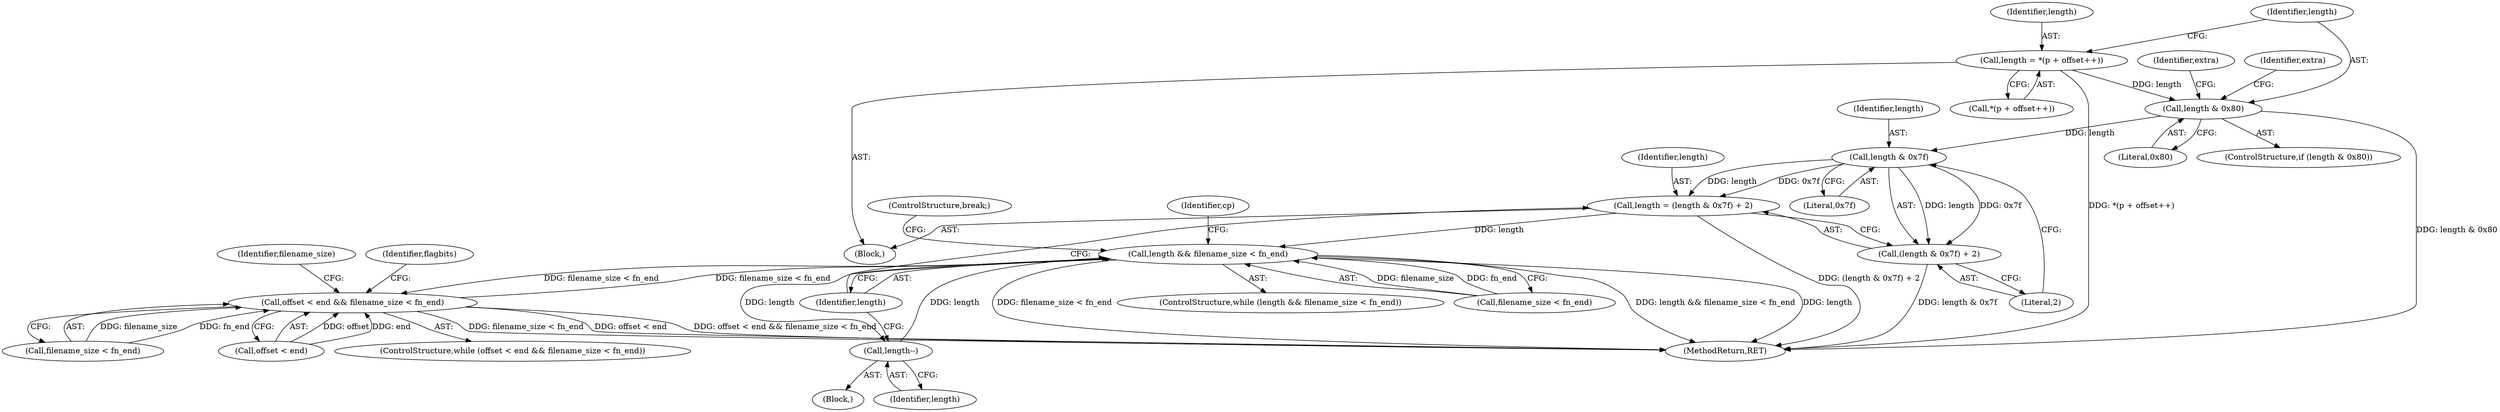 digraph "0_libarchive_bfcfe6f04ed20db2504db8a254d1f40a1d84eb28_0@integer" {
"1000858" [label="(Call,length = *(p + offset++))"];
"1000866" [label="(Call,length & 0x80)"];
"1000891" [label="(Call,length & 0x7f)"];
"1000888" [label="(Call,length = (length & 0x7f) + 2)"];
"1000896" [label="(Call,length && filename_size < fn_end)"];
"1000760" [label="(Call,offset < end && filename_size < fn_end)"];
"1000924" [label="(Call,length--)"];
"1000890" [label="(Call,(length & 0x7f) + 2)"];
"1000871" [label="(Identifier,extra)"];
"1000893" [label="(Literal,0x7f)"];
"1000898" [label="(Call,filename_size < fn_end)"];
"1000859" [label="(Identifier,length)"];
"1001754" [label="(MethodReturn,RET)"];
"1000889" [label="(Identifier,length)"];
"1000901" [label="(Block,)"];
"1000865" [label="(ControlStructure,if (length & 0x80))"];
"1000897" [label="(Identifier,length)"];
"1000759" [label="(ControlStructure,while (offset < end && filename_size < fn_end))"];
"1000895" [label="(ControlStructure,while (length && filename_size < fn_end))"];
"1000896" [label="(Call,length && filename_size < fn_end)"];
"1000884" [label="(Identifier,extra)"];
"1000892" [label="(Identifier,length)"];
"1000866" [label="(Call,length & 0x80)"];
"1000868" [label="(Literal,0x80)"];
"1000764" [label="(Call,filename_size < fn_end)"];
"1000894" [label="(Literal,2)"];
"1000890" [label="(Call,(length & 0x7f) + 2)"];
"1000760" [label="(Call,offset < end && filename_size < fn_end)"];
"1000925" [label="(Identifier,length)"];
"1000888" [label="(Call,length = (length & 0x7f) + 2)"];
"1000924" [label="(Call,length--)"];
"1000854" [label="(Block,)"];
"1000858" [label="(Call,length = *(p + offset++))"];
"1000929" [label="(Identifier,filename_size)"];
"1000761" [label="(Call,offset < end)"];
"1000904" [label="(Identifier,cp)"];
"1000891" [label="(Call,length & 0x7f)"];
"1000860" [label="(Call,*(p + offset++))"];
"1000926" [label="(ControlStructure,break;)"];
"1000867" [label="(Identifier,length)"];
"1000770" [label="(Identifier,flagbits)"];
"1000858" -> "1000854"  [label="AST: "];
"1000858" -> "1000860"  [label="CFG: "];
"1000859" -> "1000858"  [label="AST: "];
"1000860" -> "1000858"  [label="AST: "];
"1000867" -> "1000858"  [label="CFG: "];
"1000858" -> "1001754"  [label="DDG: *(p + offset++)"];
"1000858" -> "1000866"  [label="DDG: length"];
"1000866" -> "1000865"  [label="AST: "];
"1000866" -> "1000868"  [label="CFG: "];
"1000867" -> "1000866"  [label="AST: "];
"1000868" -> "1000866"  [label="AST: "];
"1000871" -> "1000866"  [label="CFG: "];
"1000884" -> "1000866"  [label="CFG: "];
"1000866" -> "1001754"  [label="DDG: length & 0x80"];
"1000866" -> "1000891"  [label="DDG: length"];
"1000891" -> "1000890"  [label="AST: "];
"1000891" -> "1000893"  [label="CFG: "];
"1000892" -> "1000891"  [label="AST: "];
"1000893" -> "1000891"  [label="AST: "];
"1000894" -> "1000891"  [label="CFG: "];
"1000891" -> "1000888"  [label="DDG: length"];
"1000891" -> "1000888"  [label="DDG: 0x7f"];
"1000891" -> "1000890"  [label="DDG: length"];
"1000891" -> "1000890"  [label="DDG: 0x7f"];
"1000888" -> "1000854"  [label="AST: "];
"1000888" -> "1000890"  [label="CFG: "];
"1000889" -> "1000888"  [label="AST: "];
"1000890" -> "1000888"  [label="AST: "];
"1000897" -> "1000888"  [label="CFG: "];
"1000888" -> "1001754"  [label="DDG: (length & 0x7f) + 2"];
"1000888" -> "1000896"  [label="DDG: length"];
"1000896" -> "1000895"  [label="AST: "];
"1000896" -> "1000897"  [label="CFG: "];
"1000896" -> "1000898"  [label="CFG: "];
"1000897" -> "1000896"  [label="AST: "];
"1000898" -> "1000896"  [label="AST: "];
"1000904" -> "1000896"  [label="CFG: "];
"1000926" -> "1000896"  [label="CFG: "];
"1000896" -> "1001754"  [label="DDG: length"];
"1000896" -> "1001754"  [label="DDG: filename_size < fn_end"];
"1000896" -> "1001754"  [label="DDG: length && filename_size < fn_end"];
"1000896" -> "1000760"  [label="DDG: filename_size < fn_end"];
"1000924" -> "1000896"  [label="DDG: length"];
"1000898" -> "1000896"  [label="DDG: filename_size"];
"1000898" -> "1000896"  [label="DDG: fn_end"];
"1000760" -> "1000896"  [label="DDG: filename_size < fn_end"];
"1000896" -> "1000924"  [label="DDG: length"];
"1000760" -> "1000759"  [label="AST: "];
"1000760" -> "1000761"  [label="CFG: "];
"1000760" -> "1000764"  [label="CFG: "];
"1000761" -> "1000760"  [label="AST: "];
"1000764" -> "1000760"  [label="AST: "];
"1000770" -> "1000760"  [label="CFG: "];
"1000929" -> "1000760"  [label="CFG: "];
"1000760" -> "1001754"  [label="DDG: offset < end && filename_size < fn_end"];
"1000760" -> "1001754"  [label="DDG: filename_size < fn_end"];
"1000760" -> "1001754"  [label="DDG: offset < end"];
"1000761" -> "1000760"  [label="DDG: offset"];
"1000761" -> "1000760"  [label="DDG: end"];
"1000764" -> "1000760"  [label="DDG: filename_size"];
"1000764" -> "1000760"  [label="DDG: fn_end"];
"1000924" -> "1000901"  [label="AST: "];
"1000924" -> "1000925"  [label="CFG: "];
"1000925" -> "1000924"  [label="AST: "];
"1000897" -> "1000924"  [label="CFG: "];
"1000890" -> "1000894"  [label="CFG: "];
"1000894" -> "1000890"  [label="AST: "];
"1000890" -> "1001754"  [label="DDG: length & 0x7f"];
}
